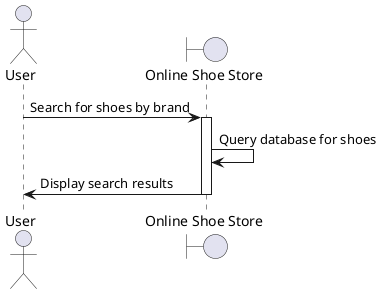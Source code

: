 @startuml searchshoes
actor User
boundary "Online Shoe Store" as online
User -> online: Search for shoes by brand
activate online
online -> online: Query database for shoes
online -> User: Display search results
deactivate online
@enduml
